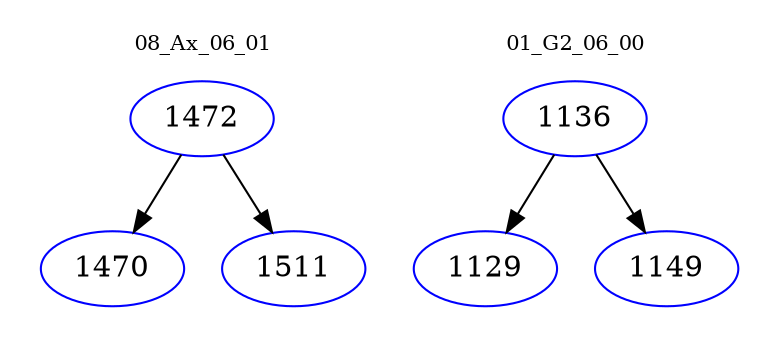 digraph{
subgraph cluster_0 {
color = white
label = "08_Ax_06_01";
fontsize=10;
T0_1472 [label="1472", color="blue"]
T0_1472 -> T0_1470 [color="black"]
T0_1470 [label="1470", color="blue"]
T0_1472 -> T0_1511 [color="black"]
T0_1511 [label="1511", color="blue"]
}
subgraph cluster_1 {
color = white
label = "01_G2_06_00";
fontsize=10;
T1_1136 [label="1136", color="blue"]
T1_1136 -> T1_1129 [color="black"]
T1_1129 [label="1129", color="blue"]
T1_1136 -> T1_1149 [color="black"]
T1_1149 [label="1149", color="blue"]
}
}
